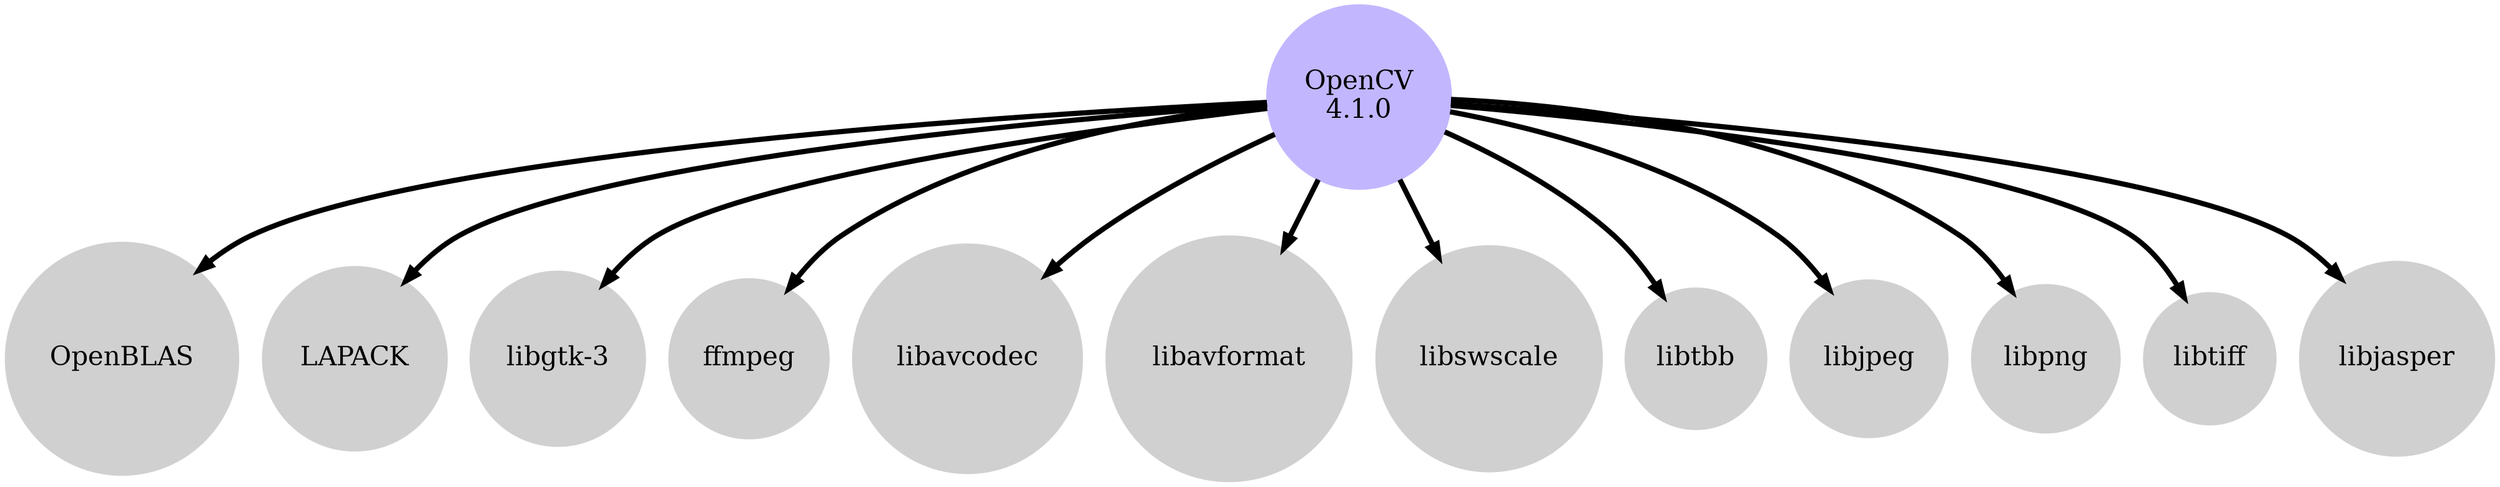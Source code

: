 digraph {
	libopenblas [label=OpenBLAS color="#d0d0d0" fontsize=20 shape=circle style=filled]
	liblapack [label=LAPACK color="#d0d0d0" fontsize=20 shape=circle style=filled]
	libgtk [label="libgtk-3" color="#d0d0d0" fontsize=20 shape=circle style=filled]
	ffmpeg [label=ffmpeg color="#d0d0d0" fontsize=20 shape=circle style=filled]
	libavcodec [label=libavcodec color="#d0d0d0" fontsize=20 shape=circle style=filled]
	libavformat [label=libavformat color="#d0d0d0" fontsize=20 shape=circle style=filled]
	libswscale [label=libswscale color="#d0d0d0" fontsize=20 shape=circle style=filled]
	libtbb [label=libtbb color="#d0d0d0" fontsize=20 shape=circle style=filled]
	libjpeg [label=libjpeg color="#d0d0d0" fontsize=20 shape=circle style=filled]
	libpng [label=libpng color="#d0d0d0" fontsize=20 shape=circle style=filled]
	libtiff [label=libtiff color="#d0d0d0" fontsize=20 shape=circle style=filled]
	libjasper [label=libjasper color="#d0d0d0" fontsize=20 shape=circle style=filled]
	opencv [label="OpenCV
4.1.0" color="#c2b7ff" fontsize=20 shape=circle style=filled]
	opencv -> libopenblas [arrowhead=normal dir=forward penwidth=4.0]
	opencv -> liblapack [arrowhead=normal dir=forward penwidth=4.0]
	opencv -> libgtk [arrowhead=normal dir=forward penwidth=4.0]
	opencv -> ffmpeg [arrowhead=normal dir=forward penwidth=4.0]
	opencv -> libavcodec [arrowhead=normal dir=forward penwidth=4.0]
	opencv -> libavformat [arrowhead=normal dir=forward penwidth=4.0]
	opencv -> libswscale [arrowhead=normal dir=forward penwidth=4.0]
	opencv -> libtbb [arrowhead=normal dir=forward penwidth=4.0]
	opencv -> libjpeg [arrowhead=normal dir=forward penwidth=4.0]
	opencv -> libpng [arrowhead=normal dir=forward penwidth=4.0]
	opencv -> libtiff [arrowhead=normal dir=forward penwidth=4.0]
	opencv -> libjasper [arrowhead=normal dir=forward penwidth=4.0]
}
